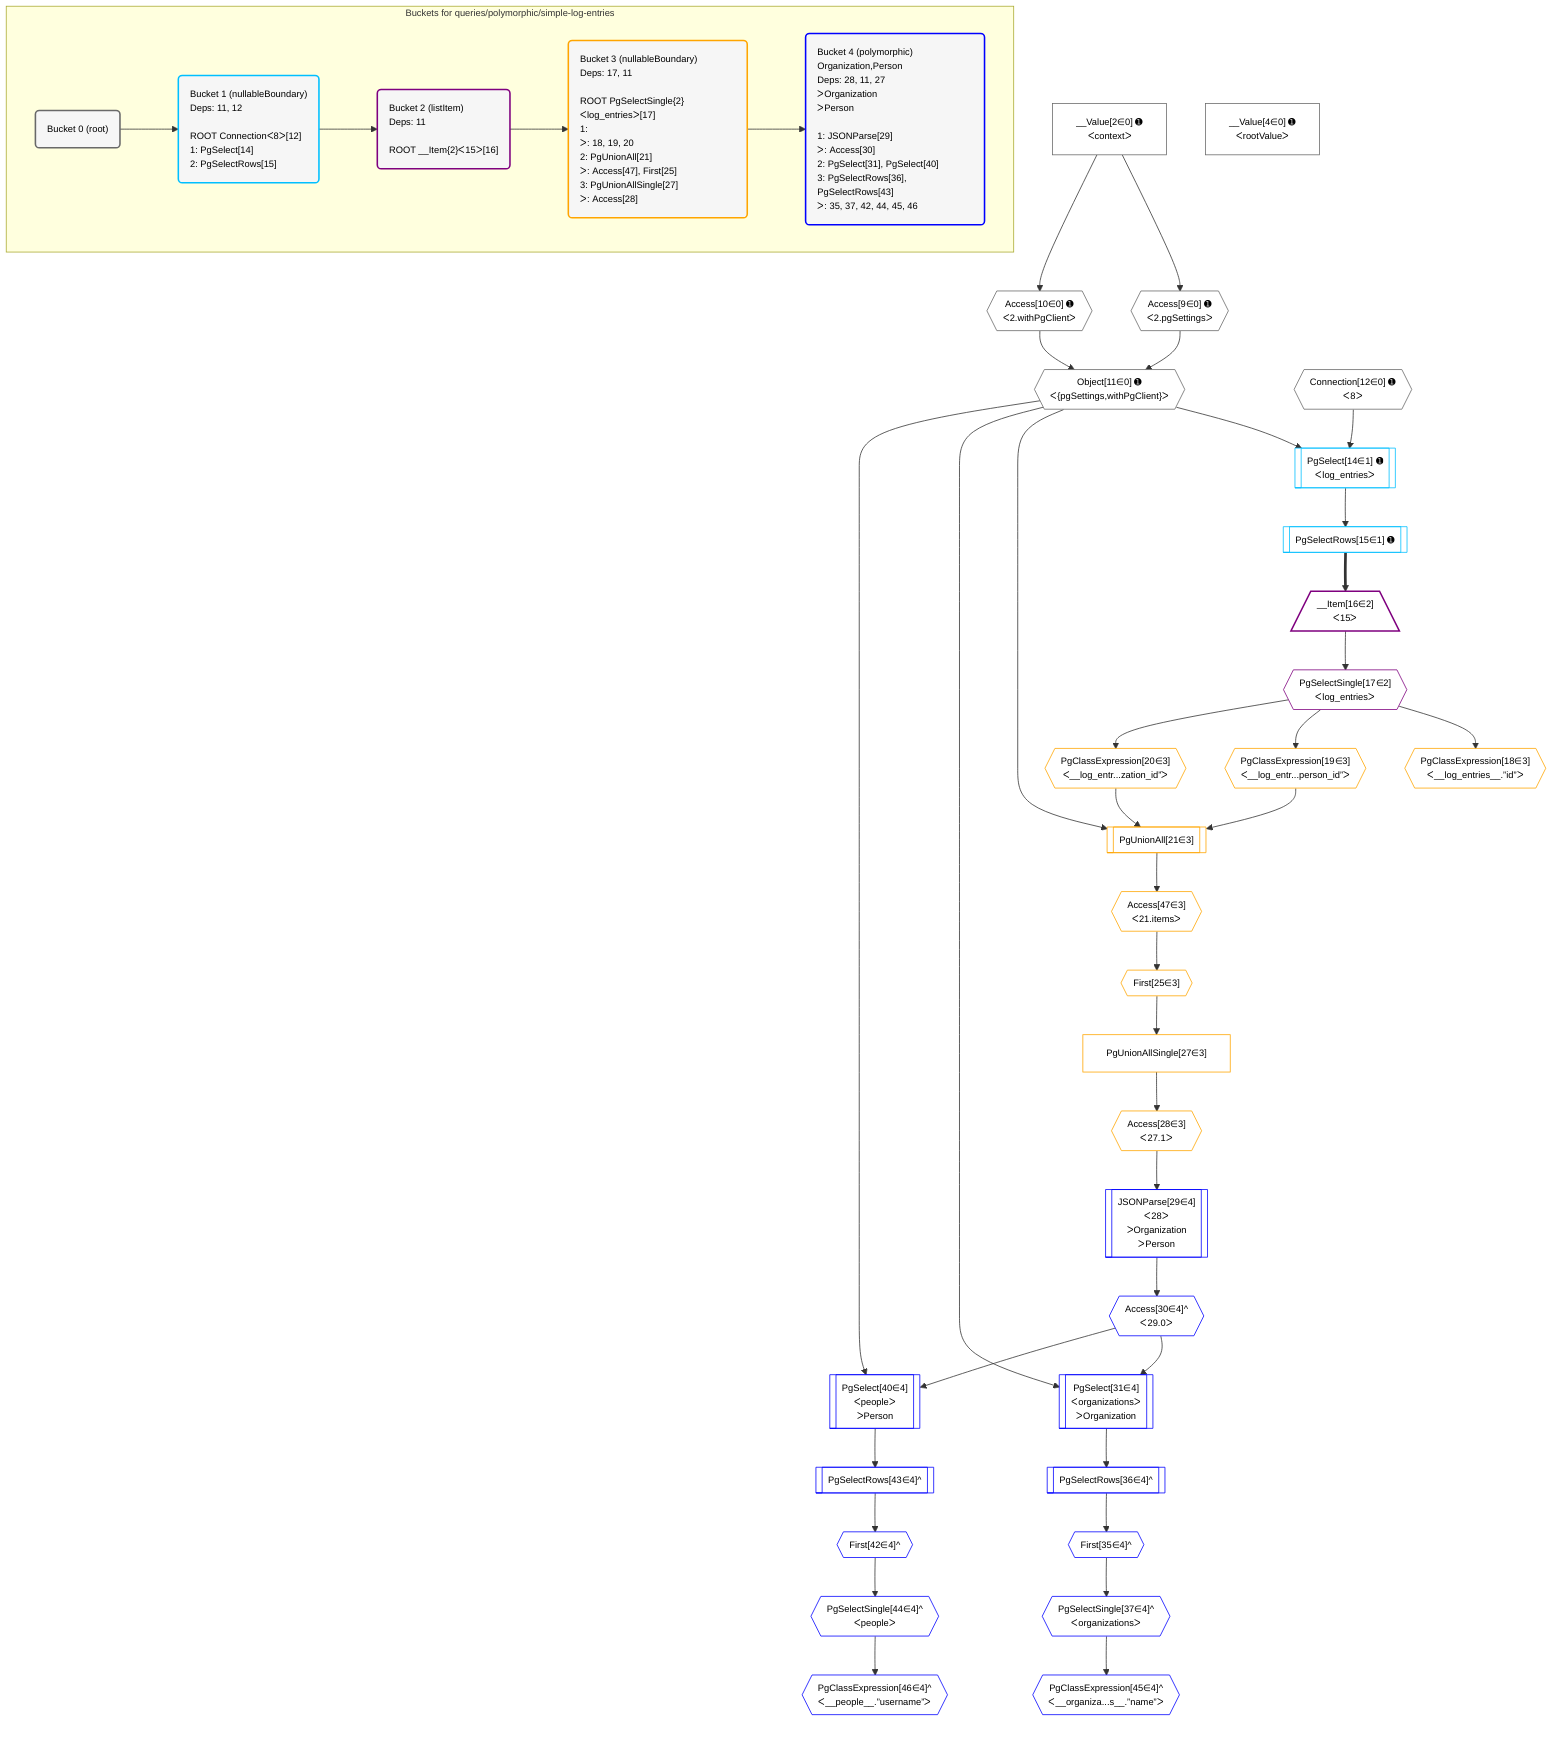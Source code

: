 %%{init: {'themeVariables': { 'fontSize': '12px'}}}%%
graph TD
    classDef path fill:#eee,stroke:#000,color:#000
    classDef plan fill:#fff,stroke-width:1px,color:#000
    classDef itemplan fill:#fff,stroke-width:2px,color:#000
    classDef unbatchedplan fill:#dff,stroke-width:1px,color:#000
    classDef sideeffectplan fill:#fcc,stroke-width:2px,color:#000
    classDef bucket fill:#f6f6f6,color:#000,stroke-width:2px,text-align:left


    %% plan dependencies
    Object11{{"Object[11∈0] ➊<br />ᐸ{pgSettings,withPgClient}ᐳ"}}:::plan
    Access9{{"Access[9∈0] ➊<br />ᐸ2.pgSettingsᐳ"}}:::plan
    Access10{{"Access[10∈0] ➊<br />ᐸ2.withPgClientᐳ"}}:::plan
    Access9 & Access10 --> Object11
    __Value2["__Value[2∈0] ➊<br />ᐸcontextᐳ"]:::plan
    __Value2 --> Access9
    __Value2 --> Access10
    __Value4["__Value[4∈0] ➊<br />ᐸrootValueᐳ"]:::plan
    Connection12{{"Connection[12∈0] ➊<br />ᐸ8ᐳ"}}:::plan
    PgSelect14[["PgSelect[14∈1] ➊<br />ᐸlog_entriesᐳ"]]:::plan
    Object11 & Connection12 --> PgSelect14
    PgSelectRows15[["PgSelectRows[15∈1] ➊"]]:::plan
    PgSelect14 --> PgSelectRows15
    __Item16[/"__Item[16∈2]<br />ᐸ15ᐳ"\]:::itemplan
    PgSelectRows15 ==> __Item16
    PgSelectSingle17{{"PgSelectSingle[17∈2]<br />ᐸlog_entriesᐳ"}}:::plan
    __Item16 --> PgSelectSingle17
    PgUnionAll21[["PgUnionAll[21∈3]"]]:::plan
    PgClassExpression19{{"PgClassExpression[19∈3]<br />ᐸ__log_entr...person_id”ᐳ"}}:::plan
    PgClassExpression20{{"PgClassExpression[20∈3]<br />ᐸ__log_entr...zation_id”ᐳ"}}:::plan
    Object11 & PgClassExpression19 & PgClassExpression20 --> PgUnionAll21
    PgClassExpression18{{"PgClassExpression[18∈3]<br />ᐸ__log_entries__.”id”ᐳ"}}:::plan
    PgSelectSingle17 --> PgClassExpression18
    PgSelectSingle17 --> PgClassExpression19
    PgSelectSingle17 --> PgClassExpression20
    First25{{"First[25∈3]"}}:::plan
    Access47{{"Access[47∈3]<br />ᐸ21.itemsᐳ"}}:::plan
    Access47 --> First25
    PgUnionAllSingle27["PgUnionAllSingle[27∈3]"]:::plan
    First25 --> PgUnionAllSingle27
    Access28{{"Access[28∈3]<br />ᐸ27.1ᐳ"}}:::plan
    PgUnionAllSingle27 --> Access28
    PgUnionAll21 --> Access47
    PgSelect31[["PgSelect[31∈4]<br />ᐸorganizationsᐳ<br />ᐳOrganization"]]:::plan
    Access30{{"Access[30∈4]^<br />ᐸ29.0ᐳ"}}:::plan
    Object11 & Access30 --> PgSelect31
    PgSelect40[["PgSelect[40∈4]<br />ᐸpeopleᐳ<br />ᐳPerson"]]:::plan
    Object11 & Access30 --> PgSelect40
    JSONParse29[["JSONParse[29∈4]<br />ᐸ28ᐳ<br />ᐳOrganization<br />ᐳPerson"]]:::plan
    Access28 --> JSONParse29
    JSONParse29 --> Access30
    First35{{"First[35∈4]^"}}:::plan
    PgSelectRows36[["PgSelectRows[36∈4]^"]]:::plan
    PgSelectRows36 --> First35
    PgSelect31 --> PgSelectRows36
    PgSelectSingle37{{"PgSelectSingle[37∈4]^<br />ᐸorganizationsᐳ"}}:::plan
    First35 --> PgSelectSingle37
    First42{{"First[42∈4]^"}}:::plan
    PgSelectRows43[["PgSelectRows[43∈4]^"]]:::plan
    PgSelectRows43 --> First42
    PgSelect40 --> PgSelectRows43
    PgSelectSingle44{{"PgSelectSingle[44∈4]^<br />ᐸpeopleᐳ"}}:::plan
    First42 --> PgSelectSingle44
    PgClassExpression45{{"PgClassExpression[45∈4]^<br />ᐸ__organiza...s__.”name”ᐳ"}}:::plan
    PgSelectSingle37 --> PgClassExpression45
    PgClassExpression46{{"PgClassExpression[46∈4]^<br />ᐸ__people__.”username”ᐳ"}}:::plan
    PgSelectSingle44 --> PgClassExpression46

    %% define steps

    subgraph "Buckets for queries/polymorphic/simple-log-entries"
    Bucket0("Bucket 0 (root)"):::bucket
    classDef bucket0 stroke:#696969
    class Bucket0,__Value2,__Value4,Access9,Access10,Object11,Connection12 bucket0
    Bucket1("Bucket 1 (nullableBoundary)<br />Deps: 11, 12<br /><br />ROOT Connectionᐸ8ᐳ[12]<br />1: PgSelect[14]<br />2: PgSelectRows[15]"):::bucket
    classDef bucket1 stroke:#00bfff
    class Bucket1,PgSelect14,PgSelectRows15 bucket1
    Bucket2("Bucket 2 (listItem)<br />Deps: 11<br /><br />ROOT __Item{2}ᐸ15ᐳ[16]"):::bucket
    classDef bucket2 stroke:#7f007f
    class Bucket2,__Item16,PgSelectSingle17 bucket2
    Bucket3("Bucket 3 (nullableBoundary)<br />Deps: 17, 11<br /><br />ROOT PgSelectSingle{2}ᐸlog_entriesᐳ[17]<br />1: <br />ᐳ: 18, 19, 20<br />2: PgUnionAll[21]<br />ᐳ: Access[47], First[25]<br />3: PgUnionAllSingle[27]<br />ᐳ: Access[28]"):::bucket
    classDef bucket3 stroke:#ffa500
    class Bucket3,PgClassExpression18,PgClassExpression19,PgClassExpression20,PgUnionAll21,First25,PgUnionAllSingle27,Access28,Access47 bucket3
    Bucket4("Bucket 4 (polymorphic)<br />Organization,Person<br />Deps: 28, 11, 27<br />ᐳOrganization<br />ᐳPerson<br /><br />1: JSONParse[29]<br />ᐳ: Access[30]<br />2: PgSelect[31], PgSelect[40]<br />3: PgSelectRows[36], PgSelectRows[43]<br />ᐳ: 35, 37, 42, 44, 45, 46"):::bucket
    classDef bucket4 stroke:#0000ff
    class Bucket4,JSONParse29,Access30,PgSelect31,First35,PgSelectRows36,PgSelectSingle37,PgSelect40,First42,PgSelectRows43,PgSelectSingle44,PgClassExpression45,PgClassExpression46 bucket4
    Bucket0 --> Bucket1
    Bucket1 --> Bucket2
    Bucket2 --> Bucket3
    Bucket3 --> Bucket4
    end